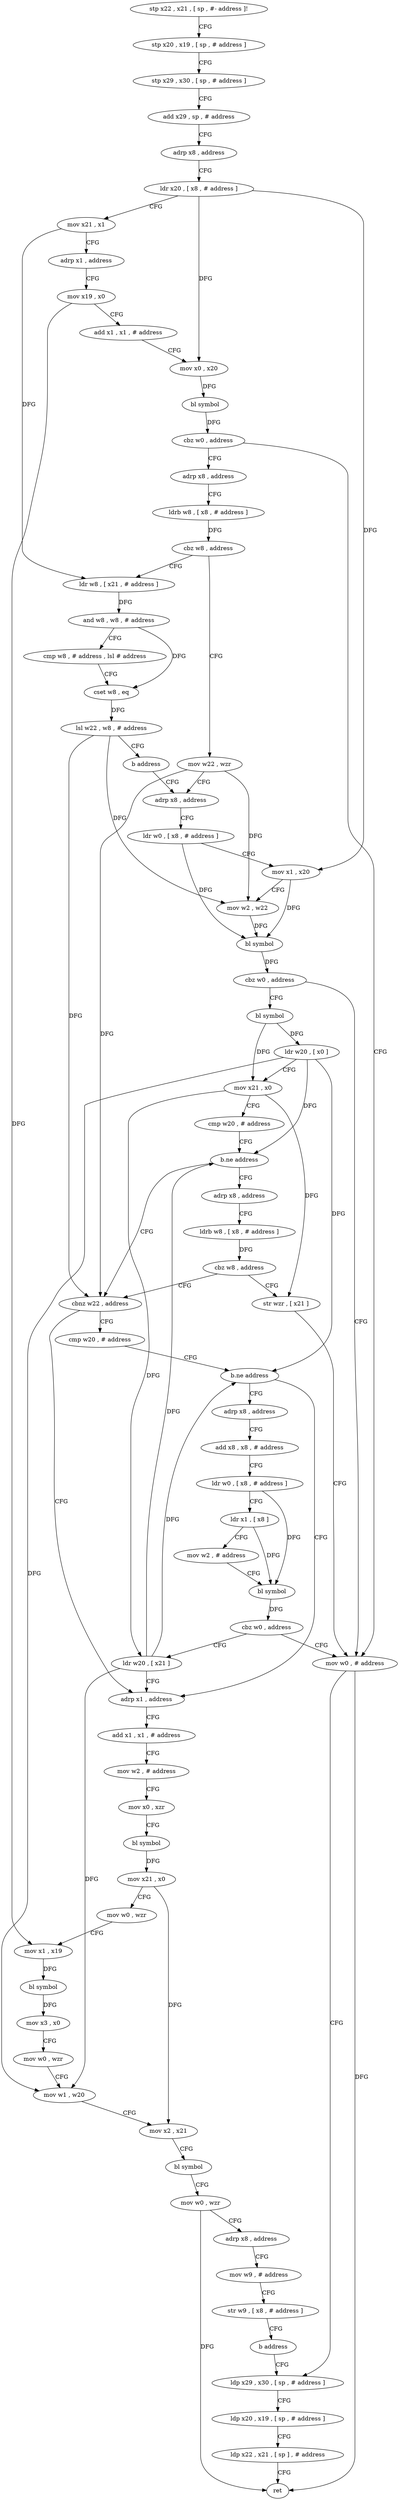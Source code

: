 digraph "func" {
"4212040" [label = "stp x22 , x21 , [ sp , #- address ]!" ]
"4212044" [label = "stp x20 , x19 , [ sp , # address ]" ]
"4212048" [label = "stp x29 , x30 , [ sp , # address ]" ]
"4212052" [label = "add x29 , sp , # address" ]
"4212056" [label = "adrp x8 , address" ]
"4212060" [label = "ldr x20 , [ x8 , # address ]" ]
"4212064" [label = "mov x21 , x1" ]
"4212068" [label = "adrp x1 , address" ]
"4212072" [label = "mov x19 , x0" ]
"4212076" [label = "add x1 , x1 , # address" ]
"4212080" [label = "mov x0 , x20" ]
"4212084" [label = "bl symbol" ]
"4212088" [label = "cbz w0 , address" ]
"4212192" [label = "mov w0 , # address" ]
"4212092" [label = "adrp x8 , address" ]
"4212196" [label = "ldp x29 , x30 , [ sp , # address ]" ]
"4212096" [label = "ldrb w8 , [ x8 , # address ]" ]
"4212100" [label = "cbz w8 , address" ]
"4212128" [label = "mov w22 , wzr" ]
"4212104" [label = "ldr w8 , [ x21 , # address ]" ]
"4212132" [label = "adrp x8 , address" ]
"4212108" [label = "and w8 , w8 , # address" ]
"4212112" [label = "cmp w8 , # address , lsl # address" ]
"4212116" [label = "cset w8 , eq" ]
"4212120" [label = "lsl w22 , w8 , # address" ]
"4212124" [label = "b address" ]
"4212156" [label = "bl symbol" ]
"4212160" [label = "ldr w20 , [ x0 ]" ]
"4212164" [label = "mov x21 , x0" ]
"4212168" [label = "cmp w20 , # address" ]
"4212172" [label = "b.ne address" ]
"4212212" [label = "cbnz w22 , address" ]
"4212176" [label = "adrp x8 , address" ]
"4212136" [label = "ldr w0 , [ x8 , # address ]" ]
"4212140" [label = "mov x1 , x20" ]
"4212144" [label = "mov w2 , w22" ]
"4212148" [label = "bl symbol" ]
"4212152" [label = "cbz w0 , address" ]
"4212256" [label = "adrp x1 , address" ]
"4212216" [label = "cmp w20 , # address" ]
"4212180" [label = "ldrb w8 , [ x8 , # address ]" ]
"4212184" [label = "cbz w8 , address" ]
"4212188" [label = "str wzr , [ x21 ]" ]
"4212260" [label = "add x1 , x1 , # address" ]
"4212264" [label = "mov w2 , # address" ]
"4212268" [label = "mov x0 , xzr" ]
"4212272" [label = "bl symbol" ]
"4212276" [label = "mov x21 , x0" ]
"4212280" [label = "mov w0 , wzr" ]
"4212284" [label = "mov x1 , x19" ]
"4212288" [label = "bl symbol" ]
"4212292" [label = "mov x3 , x0" ]
"4212296" [label = "mov w0 , wzr" ]
"4212300" [label = "mov w1 , w20" ]
"4212304" [label = "mov x2 , x21" ]
"4212308" [label = "bl symbol" ]
"4212312" [label = "mov w0 , wzr" ]
"4212316" [label = "adrp x8 , address" ]
"4212320" [label = "mov w9 , # address" ]
"4212324" [label = "str w9 , [ x8 , # address ]" ]
"4212328" [label = "b address" ]
"4212220" [label = "b.ne address" ]
"4212224" [label = "adrp x8 , address" ]
"4212200" [label = "ldp x20 , x19 , [ sp , # address ]" ]
"4212204" [label = "ldp x22 , x21 , [ sp ] , # address" ]
"4212208" [label = "ret" ]
"4212228" [label = "add x8 , x8 , # address" ]
"4212232" [label = "ldr w0 , [ x8 , # address ]" ]
"4212236" [label = "ldr x1 , [ x8 ]" ]
"4212240" [label = "mov w2 , # address" ]
"4212244" [label = "bl symbol" ]
"4212248" [label = "cbz w0 , address" ]
"4212252" [label = "ldr w20 , [ x21 ]" ]
"4212040" -> "4212044" [ label = "CFG" ]
"4212044" -> "4212048" [ label = "CFG" ]
"4212048" -> "4212052" [ label = "CFG" ]
"4212052" -> "4212056" [ label = "CFG" ]
"4212056" -> "4212060" [ label = "CFG" ]
"4212060" -> "4212064" [ label = "CFG" ]
"4212060" -> "4212080" [ label = "DFG" ]
"4212060" -> "4212140" [ label = "DFG" ]
"4212064" -> "4212068" [ label = "CFG" ]
"4212064" -> "4212104" [ label = "DFG" ]
"4212068" -> "4212072" [ label = "CFG" ]
"4212072" -> "4212076" [ label = "CFG" ]
"4212072" -> "4212284" [ label = "DFG" ]
"4212076" -> "4212080" [ label = "CFG" ]
"4212080" -> "4212084" [ label = "DFG" ]
"4212084" -> "4212088" [ label = "DFG" ]
"4212088" -> "4212192" [ label = "CFG" ]
"4212088" -> "4212092" [ label = "CFG" ]
"4212192" -> "4212196" [ label = "CFG" ]
"4212192" -> "4212208" [ label = "DFG" ]
"4212092" -> "4212096" [ label = "CFG" ]
"4212196" -> "4212200" [ label = "CFG" ]
"4212096" -> "4212100" [ label = "DFG" ]
"4212100" -> "4212128" [ label = "CFG" ]
"4212100" -> "4212104" [ label = "CFG" ]
"4212128" -> "4212132" [ label = "CFG" ]
"4212128" -> "4212144" [ label = "DFG" ]
"4212128" -> "4212212" [ label = "DFG" ]
"4212104" -> "4212108" [ label = "DFG" ]
"4212132" -> "4212136" [ label = "CFG" ]
"4212108" -> "4212112" [ label = "CFG" ]
"4212108" -> "4212116" [ label = "DFG" ]
"4212112" -> "4212116" [ label = "CFG" ]
"4212116" -> "4212120" [ label = "DFG" ]
"4212120" -> "4212124" [ label = "CFG" ]
"4212120" -> "4212144" [ label = "DFG" ]
"4212120" -> "4212212" [ label = "DFG" ]
"4212124" -> "4212132" [ label = "CFG" ]
"4212156" -> "4212160" [ label = "DFG" ]
"4212156" -> "4212164" [ label = "DFG" ]
"4212160" -> "4212164" [ label = "CFG" ]
"4212160" -> "4212172" [ label = "DFG" ]
"4212160" -> "4212300" [ label = "DFG" ]
"4212160" -> "4212220" [ label = "DFG" ]
"4212164" -> "4212168" [ label = "CFG" ]
"4212164" -> "4212188" [ label = "DFG" ]
"4212164" -> "4212252" [ label = "DFG" ]
"4212168" -> "4212172" [ label = "CFG" ]
"4212172" -> "4212212" [ label = "CFG" ]
"4212172" -> "4212176" [ label = "CFG" ]
"4212212" -> "4212256" [ label = "CFG" ]
"4212212" -> "4212216" [ label = "CFG" ]
"4212176" -> "4212180" [ label = "CFG" ]
"4212136" -> "4212140" [ label = "CFG" ]
"4212136" -> "4212148" [ label = "DFG" ]
"4212140" -> "4212144" [ label = "CFG" ]
"4212140" -> "4212148" [ label = "DFG" ]
"4212144" -> "4212148" [ label = "DFG" ]
"4212148" -> "4212152" [ label = "DFG" ]
"4212152" -> "4212192" [ label = "CFG" ]
"4212152" -> "4212156" [ label = "CFG" ]
"4212256" -> "4212260" [ label = "CFG" ]
"4212216" -> "4212220" [ label = "CFG" ]
"4212180" -> "4212184" [ label = "DFG" ]
"4212184" -> "4212212" [ label = "CFG" ]
"4212184" -> "4212188" [ label = "CFG" ]
"4212188" -> "4212192" [ label = "CFG" ]
"4212260" -> "4212264" [ label = "CFG" ]
"4212264" -> "4212268" [ label = "CFG" ]
"4212268" -> "4212272" [ label = "CFG" ]
"4212272" -> "4212276" [ label = "DFG" ]
"4212276" -> "4212280" [ label = "CFG" ]
"4212276" -> "4212304" [ label = "DFG" ]
"4212280" -> "4212284" [ label = "CFG" ]
"4212284" -> "4212288" [ label = "DFG" ]
"4212288" -> "4212292" [ label = "DFG" ]
"4212292" -> "4212296" [ label = "CFG" ]
"4212296" -> "4212300" [ label = "CFG" ]
"4212300" -> "4212304" [ label = "CFG" ]
"4212304" -> "4212308" [ label = "CFG" ]
"4212308" -> "4212312" [ label = "CFG" ]
"4212312" -> "4212316" [ label = "CFG" ]
"4212312" -> "4212208" [ label = "DFG" ]
"4212316" -> "4212320" [ label = "CFG" ]
"4212320" -> "4212324" [ label = "CFG" ]
"4212324" -> "4212328" [ label = "CFG" ]
"4212328" -> "4212196" [ label = "CFG" ]
"4212220" -> "4212256" [ label = "CFG" ]
"4212220" -> "4212224" [ label = "CFG" ]
"4212224" -> "4212228" [ label = "CFG" ]
"4212200" -> "4212204" [ label = "CFG" ]
"4212204" -> "4212208" [ label = "CFG" ]
"4212228" -> "4212232" [ label = "CFG" ]
"4212232" -> "4212236" [ label = "CFG" ]
"4212232" -> "4212244" [ label = "DFG" ]
"4212236" -> "4212240" [ label = "CFG" ]
"4212236" -> "4212244" [ label = "DFG" ]
"4212240" -> "4212244" [ label = "CFG" ]
"4212244" -> "4212248" [ label = "DFG" ]
"4212248" -> "4212192" [ label = "CFG" ]
"4212248" -> "4212252" [ label = "CFG" ]
"4212252" -> "4212256" [ label = "CFG" ]
"4212252" -> "4212172" [ label = "DFG" ]
"4212252" -> "4212300" [ label = "DFG" ]
"4212252" -> "4212220" [ label = "DFG" ]
}
